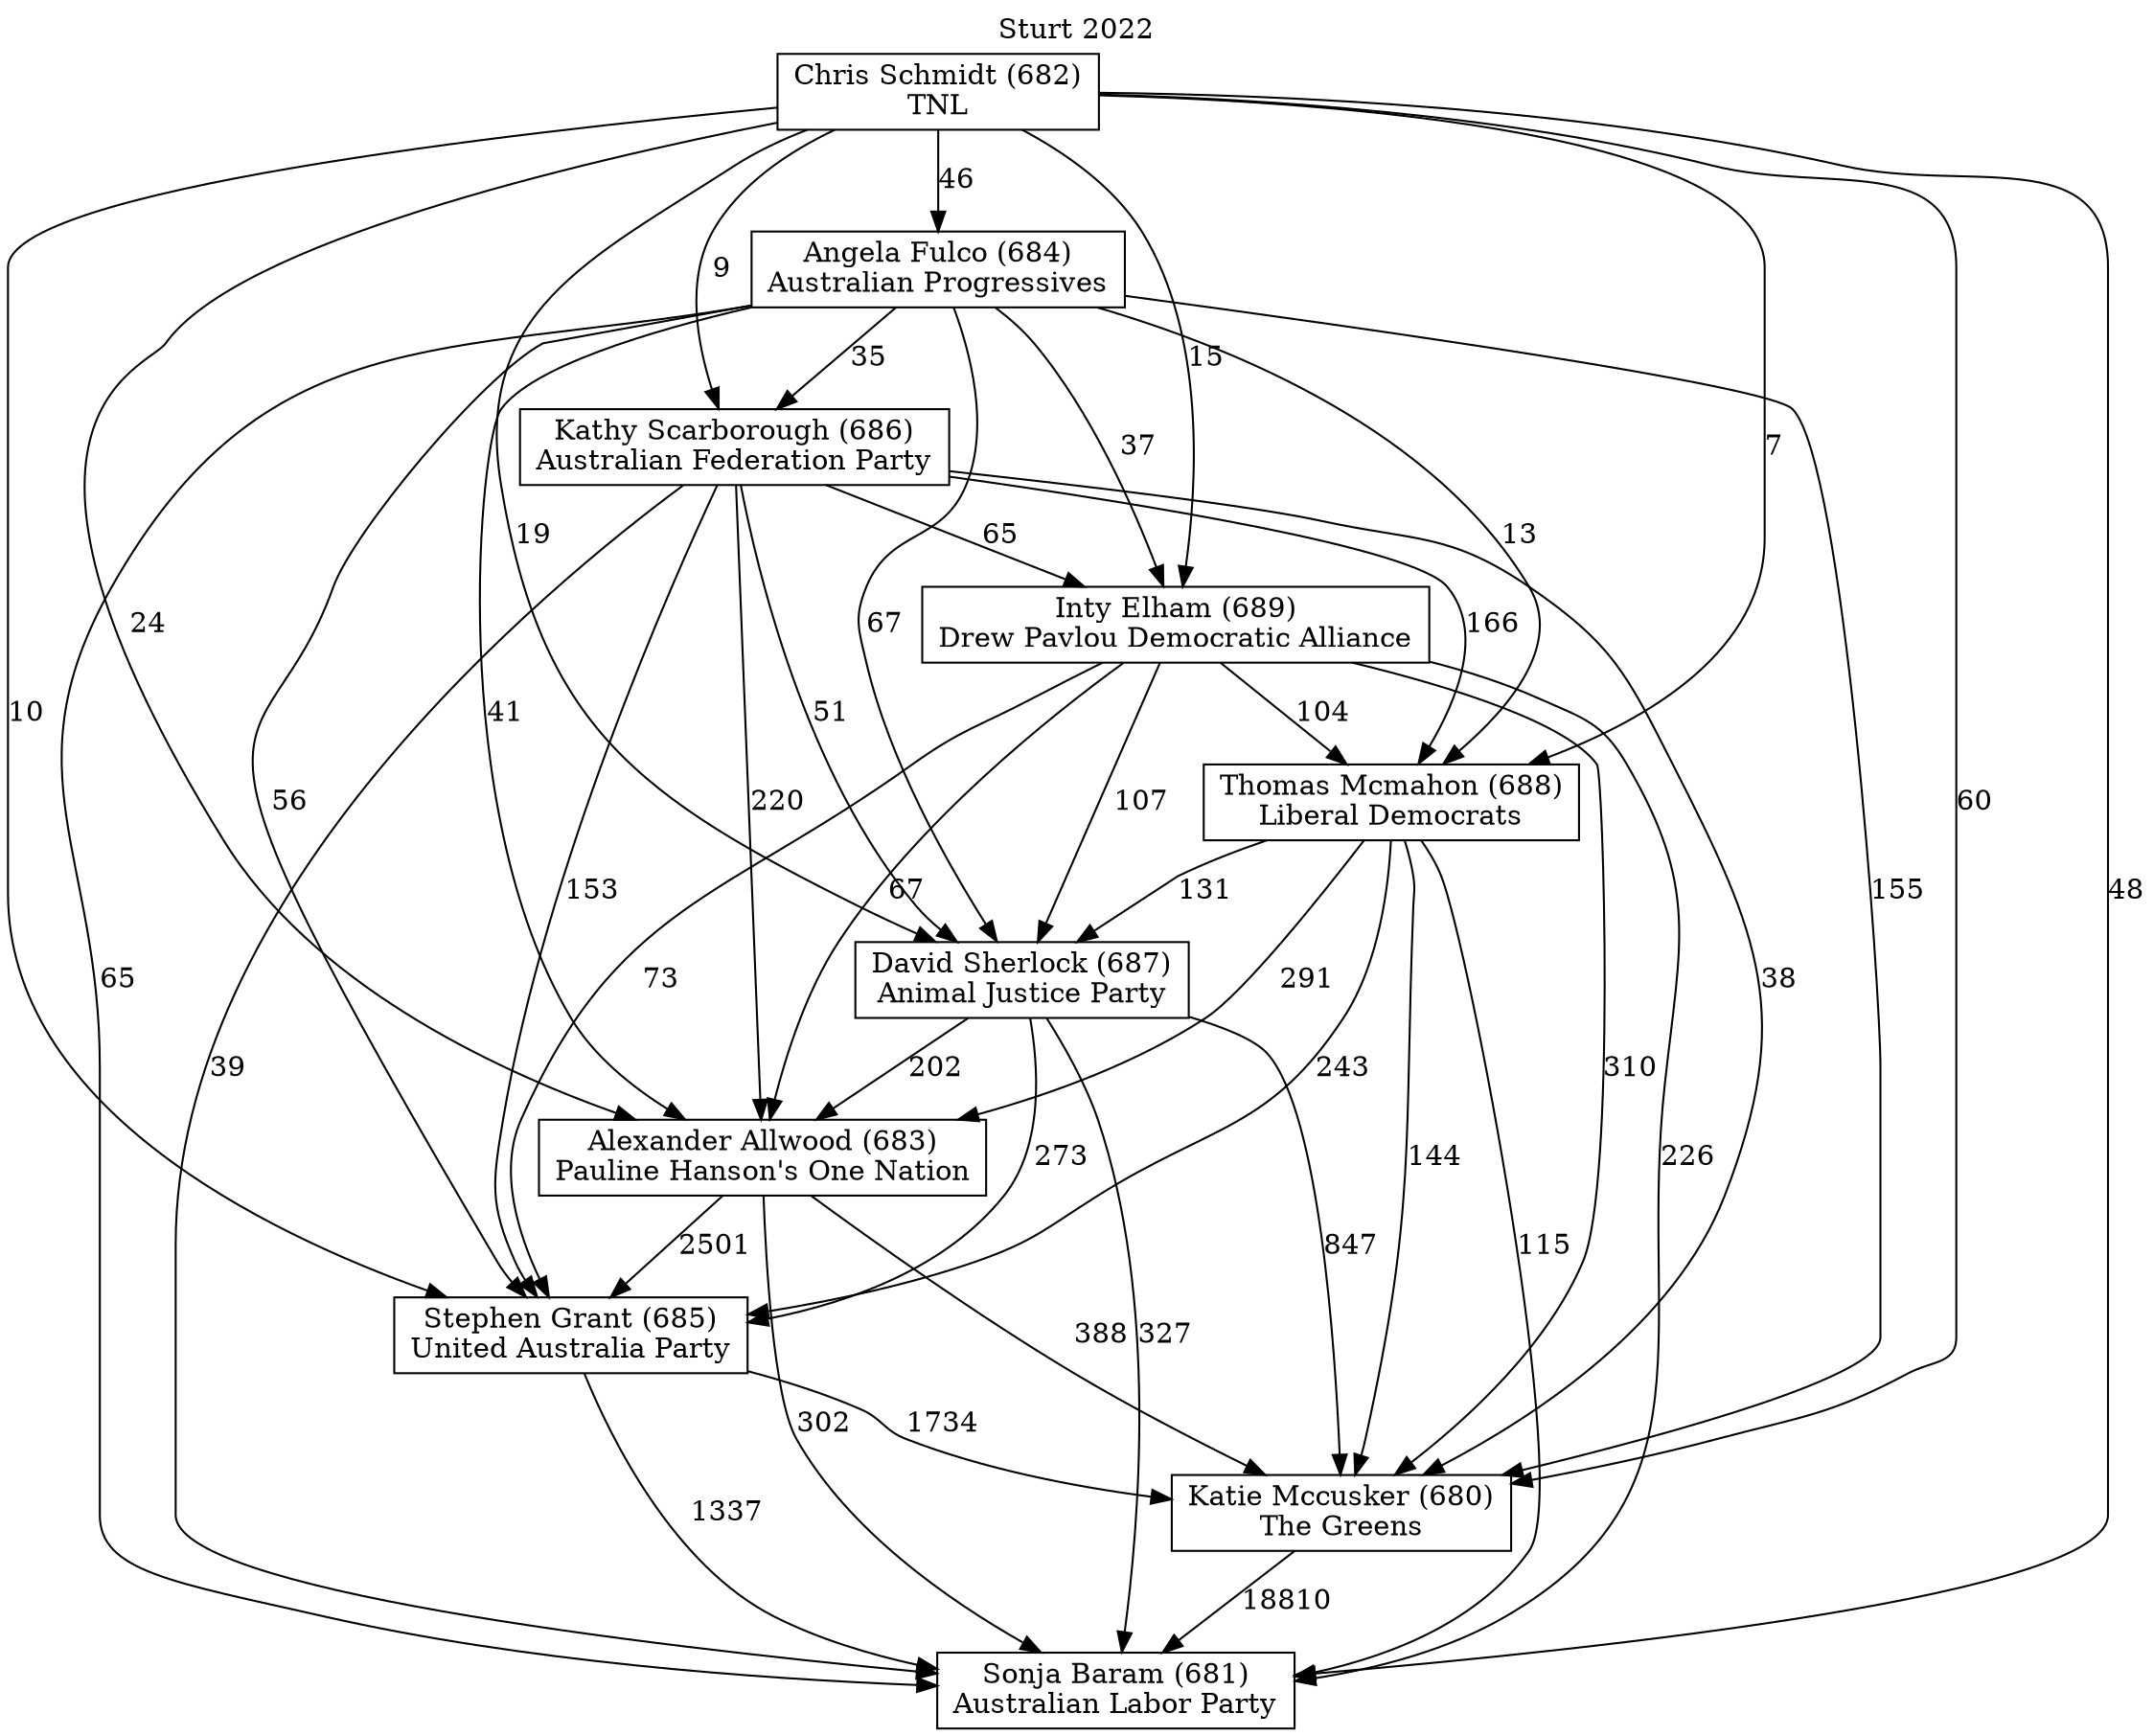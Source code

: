 // House preference flow
digraph "Sonja Baram (681)_Sturt_2022" {
	graph [label="Sturt 2022" labelloc=t mclimit=10]
	node [shape=box]
	"Thomas Mcmahon (688)" [label="Thomas Mcmahon (688)
Liberal Democrats"]
	"Kathy Scarborough (686)" [label="Kathy Scarborough (686)
Australian Federation Party"]
	"Katie Mccusker (680)" [label="Katie Mccusker (680)
The Greens"]
	"Sonja Baram (681)" [label="Sonja Baram (681)
Australian Labor Party"]
	"Chris Schmidt (682)" [label="Chris Schmidt (682)
TNL"]
	"Alexander Allwood (683)" [label="Alexander Allwood (683)
Pauline Hanson's One Nation"]
	"David Sherlock (687)" [label="David Sherlock (687)
Animal Justice Party"]
	"Angela Fulco (684)" [label="Angela Fulco (684)
Australian Progressives"]
	"Stephen Grant (685)" [label="Stephen Grant (685)
United Australia Party"]
	"Inty Elham (689)" [label="Inty Elham (689)
Drew Pavlou Democratic Alliance"]
	"Chris Schmidt (682)" -> "Inty Elham (689)" [label=15]
	"David Sherlock (687)" -> "Katie Mccusker (680)" [label=847]
	"Chris Schmidt (682)" -> "Angela Fulco (684)" [label=46]
	"Chris Schmidt (682)" -> "Stephen Grant (685)" [label=10]
	"David Sherlock (687)" -> "Sonja Baram (681)" [label=327]
	"Angela Fulco (684)" -> "Stephen Grant (685)" [label=56]
	"Alexander Allwood (683)" -> "Sonja Baram (681)" [label=302]
	"Stephen Grant (685)" -> "Katie Mccusker (680)" [label=1734]
	"Chris Schmidt (682)" -> "Kathy Scarborough (686)" [label=9]
	"Inty Elham (689)" -> "Sonja Baram (681)" [label=226]
	"Chris Schmidt (682)" -> "Katie Mccusker (680)" [label=60]
	"Katie Mccusker (680)" -> "Sonja Baram (681)" [label=18810]
	"Kathy Scarborough (686)" -> "Thomas Mcmahon (688)" [label=166]
	"Thomas Mcmahon (688)" -> "Katie Mccusker (680)" [label=144]
	"Alexander Allwood (683)" -> "Stephen Grant (685)" [label=2501]
	"Kathy Scarborough (686)" -> "David Sherlock (687)" [label=51]
	"David Sherlock (687)" -> "Alexander Allwood (683)" [label=202]
	"Alexander Allwood (683)" -> "Katie Mccusker (680)" [label=388]
	"Angela Fulco (684)" -> "David Sherlock (687)" [label=67]
	"Inty Elham (689)" -> "Alexander Allwood (683)" [label=67]
	"Kathy Scarborough (686)" -> "Inty Elham (689)" [label=65]
	"Chris Schmidt (682)" -> "Alexander Allwood (683)" [label=24]
	"Inty Elham (689)" -> "David Sherlock (687)" [label=107]
	"Thomas Mcmahon (688)" -> "Alexander Allwood (683)" [label=291]
	"Thomas Mcmahon (688)" -> "Stephen Grant (685)" [label=243]
	"Stephen Grant (685)" -> "Sonja Baram (681)" [label=1337]
	"Angela Fulco (684)" -> "Alexander Allwood (683)" [label=41]
	"Angela Fulco (684)" -> "Kathy Scarborough (686)" [label=35]
	"Kathy Scarborough (686)" -> "Alexander Allwood (683)" [label=220]
	"Angela Fulco (684)" -> "Thomas Mcmahon (688)" [label=13]
	"Thomas Mcmahon (688)" -> "David Sherlock (687)" [label=131]
	"Kathy Scarborough (686)" -> "Katie Mccusker (680)" [label=38]
	"Inty Elham (689)" -> "Thomas Mcmahon (688)" [label=104]
	"Thomas Mcmahon (688)" -> "Sonja Baram (681)" [label=115]
	"Kathy Scarborough (686)" -> "Stephen Grant (685)" [label=153]
	"David Sherlock (687)" -> "Stephen Grant (685)" [label=273]
	"Chris Schmidt (682)" -> "David Sherlock (687)" [label=19]
	"Chris Schmidt (682)" -> "Sonja Baram (681)" [label=48]
	"Kathy Scarborough (686)" -> "Sonja Baram (681)" [label=39]
	"Inty Elham (689)" -> "Stephen Grant (685)" [label=73]
	"Angela Fulco (684)" -> "Katie Mccusker (680)" [label=155]
	"Chris Schmidt (682)" -> "Thomas Mcmahon (688)" [label=7]
	"Inty Elham (689)" -> "Katie Mccusker (680)" [label=310]
	"Angela Fulco (684)" -> "Inty Elham (689)" [label=37]
	"Angela Fulco (684)" -> "Sonja Baram (681)" [label=65]
}
